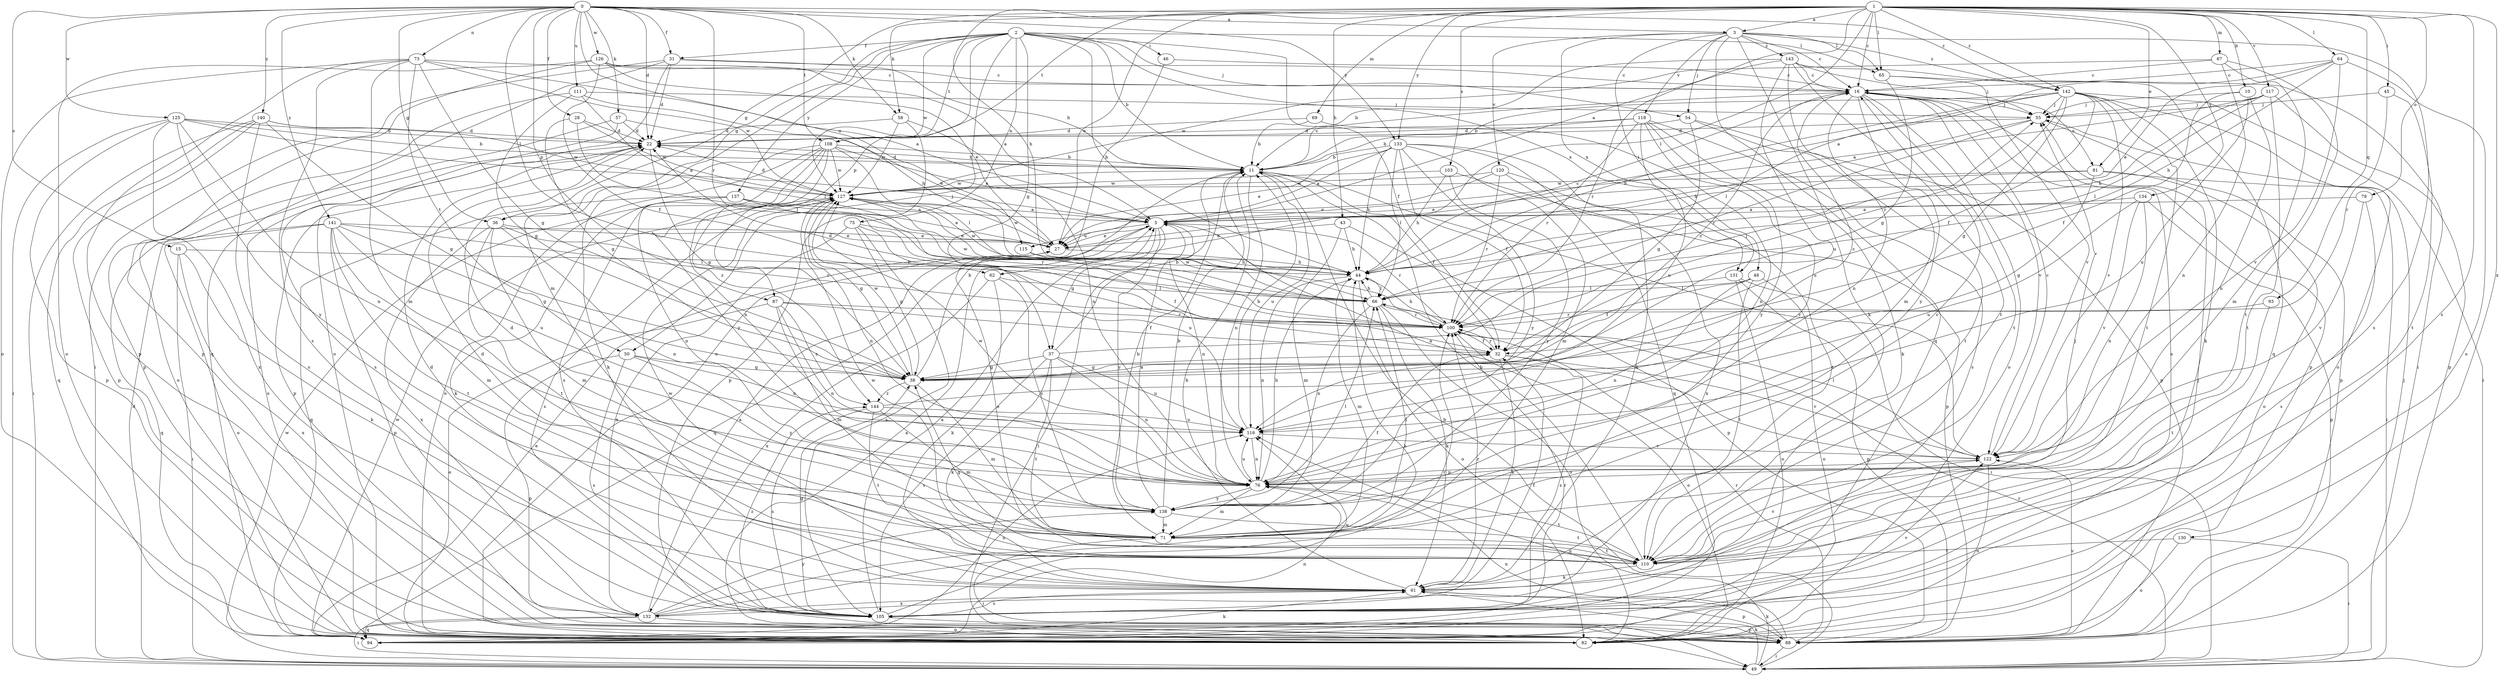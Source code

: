 strict digraph  {
0;
1;
2;
3;
5;
10;
11;
15;
16;
22;
27;
28;
31;
32;
36;
37;
38;
43;
44;
45;
46;
48;
49;
50;
54;
55;
57;
58;
61;
62;
64;
65;
66;
67;
69;
71;
73;
75;
76;
79;
81;
82;
87;
88;
93;
94;
100;
103;
105;
108;
110;
111;
115;
116;
117;
118;
120;
122;
125;
126;
127;
130;
131;
132;
133;
134;
137;
138;
140;
141;
142;
143;
144;
0 -> 3  [label=a];
0 -> 15  [label=c];
0 -> 22  [label=d];
0 -> 28  [label=f];
0 -> 31  [label=f];
0 -> 36  [label=g];
0 -> 57  [label=k];
0 -> 58  [label=k];
0 -> 62  [label=l];
0 -> 73  [label=n];
0 -> 87  [label=p];
0 -> 100  [label=r];
0 -> 108  [label=t];
0 -> 111  [label=u];
0 -> 115  [label=u];
0 -> 125  [label=w];
0 -> 126  [label=w];
0 -> 133  [label=y];
0 -> 140  [label=z];
0 -> 141  [label=z];
0 -> 142  [label=z];
1 -> 3  [label=a];
1 -> 5  [label=a];
1 -> 10  [label=b];
1 -> 16  [label=c];
1 -> 27  [label=e];
1 -> 36  [label=g];
1 -> 43  [label=h];
1 -> 44  [label=h];
1 -> 45  [label=i];
1 -> 58  [label=k];
1 -> 62  [label=l];
1 -> 64  [label=l];
1 -> 65  [label=l];
1 -> 67  [label=m];
1 -> 69  [label=m];
1 -> 79  [label=o];
1 -> 81  [label=o];
1 -> 93  [label=q];
1 -> 103  [label=s];
1 -> 105  [label=s];
1 -> 108  [label=t];
1 -> 117  [label=v];
1 -> 130  [label=x];
1 -> 133  [label=y];
1 -> 134  [label=y];
1 -> 142  [label=z];
2 -> 11  [label=b];
2 -> 31  [label=f];
2 -> 32  [label=f];
2 -> 36  [label=g];
2 -> 37  [label=g];
2 -> 44  [label=h];
2 -> 46  [label=i];
2 -> 50  [label=j];
2 -> 54  [label=j];
2 -> 65  [label=l];
2 -> 71  [label=m];
2 -> 75  [label=n];
2 -> 87  [label=p];
2 -> 108  [label=t];
2 -> 127  [label=w];
2 -> 131  [label=x];
2 -> 137  [label=y];
3 -> 16  [label=c];
3 -> 48  [label=i];
3 -> 54  [label=j];
3 -> 61  [label=k];
3 -> 65  [label=l];
3 -> 94  [label=q];
3 -> 105  [label=s];
3 -> 118  [label=v];
3 -> 120  [label=v];
3 -> 131  [label=x];
3 -> 142  [label=z];
3 -> 143  [label=z];
5 -> 27  [label=e];
5 -> 37  [label=g];
5 -> 49  [label=i];
5 -> 76  [label=n];
5 -> 94  [label=q];
5 -> 100  [label=r];
5 -> 115  [label=u];
5 -> 138  [label=y];
10 -> 32  [label=f];
10 -> 55  [label=j];
10 -> 76  [label=n];
10 -> 116  [label=u];
11 -> 16  [label=c];
11 -> 22  [label=d];
11 -> 32  [label=f];
11 -> 76  [label=n];
11 -> 116  [label=u];
11 -> 122  [label=v];
11 -> 127  [label=w];
15 -> 44  [label=h];
15 -> 49  [label=i];
15 -> 61  [label=k];
15 -> 132  [label=x];
16 -> 55  [label=j];
16 -> 76  [label=n];
16 -> 81  [label=o];
16 -> 82  [label=o];
16 -> 88  [label=p];
16 -> 105  [label=s];
16 -> 110  [label=t];
16 -> 122  [label=v];
16 -> 138  [label=y];
22 -> 11  [label=b];
22 -> 38  [label=g];
22 -> 82  [label=o];
22 -> 88  [label=p];
27 -> 44  [label=h];
27 -> 127  [label=w];
28 -> 22  [label=d];
28 -> 38  [label=g];
28 -> 66  [label=l];
28 -> 127  [label=w];
31 -> 11  [label=b];
31 -> 16  [label=c];
31 -> 22  [label=d];
31 -> 49  [label=i];
31 -> 82  [label=o];
31 -> 94  [label=q];
32 -> 38  [label=g];
32 -> 61  [label=k];
32 -> 100  [label=r];
32 -> 105  [label=s];
32 -> 122  [label=v];
36 -> 27  [label=e];
36 -> 66  [label=l];
36 -> 71  [label=m];
36 -> 76  [label=n];
36 -> 110  [label=t];
36 -> 132  [label=x];
37 -> 11  [label=b];
37 -> 38  [label=g];
37 -> 55  [label=j];
37 -> 61  [label=k];
37 -> 76  [label=n];
37 -> 105  [label=s];
37 -> 110  [label=t];
37 -> 116  [label=u];
38 -> 11  [label=b];
38 -> 16  [label=c];
38 -> 71  [label=m];
38 -> 127  [label=w];
38 -> 144  [label=z];
43 -> 27  [label=e];
43 -> 44  [label=h];
43 -> 71  [label=m];
43 -> 88  [label=p];
44 -> 16  [label=c];
44 -> 66  [label=l];
44 -> 71  [label=m];
44 -> 76  [label=n];
44 -> 82  [label=o];
44 -> 127  [label=w];
45 -> 55  [label=j];
45 -> 100  [label=r];
45 -> 110  [label=t];
46 -> 16  [label=c];
46 -> 82  [label=o];
48 -> 32  [label=f];
48 -> 66  [label=l];
48 -> 76  [label=n];
48 -> 82  [label=o];
48 -> 110  [label=t];
49 -> 11  [label=b];
49 -> 22  [label=d];
49 -> 61  [label=k];
49 -> 100  [label=r];
49 -> 116  [label=u];
49 -> 127  [label=w];
50 -> 38  [label=g];
50 -> 88  [label=p];
50 -> 105  [label=s];
50 -> 116  [label=u];
50 -> 138  [label=y];
54 -> 22  [label=d];
54 -> 38  [label=g];
54 -> 88  [label=p];
54 -> 110  [label=t];
55 -> 22  [label=d];
55 -> 44  [label=h];
55 -> 88  [label=p];
55 -> 100  [label=r];
57 -> 22  [label=d];
57 -> 27  [label=e];
57 -> 82  [label=o];
57 -> 105  [label=s];
58 -> 22  [label=d];
58 -> 76  [label=n];
58 -> 88  [label=p];
58 -> 127  [label=w];
61 -> 11  [label=b];
61 -> 22  [label=d];
61 -> 88  [label=p];
61 -> 100  [label=r];
61 -> 105  [label=s];
61 -> 127  [label=w];
61 -> 132  [label=x];
62 -> 61  [label=k];
62 -> 66  [label=l];
62 -> 132  [label=x];
62 -> 138  [label=y];
64 -> 5  [label=a];
64 -> 16  [label=c];
64 -> 27  [label=e];
64 -> 44  [label=h];
64 -> 82  [label=o];
64 -> 122  [label=v];
65 -> 38  [label=g];
65 -> 94  [label=q];
65 -> 122  [label=v];
66 -> 44  [label=h];
66 -> 61  [label=k];
66 -> 76  [label=n];
66 -> 82  [label=o];
66 -> 100  [label=r];
66 -> 127  [label=w];
67 -> 16  [label=c];
67 -> 71  [label=m];
67 -> 76  [label=n];
67 -> 110  [label=t];
67 -> 127  [label=w];
69 -> 11  [label=b];
69 -> 22  [label=d];
69 -> 116  [label=u];
71 -> 11  [label=b];
71 -> 16  [label=c];
71 -> 49  [label=i];
71 -> 66  [label=l];
71 -> 110  [label=t];
73 -> 5  [label=a];
73 -> 16  [label=c];
73 -> 38  [label=g];
73 -> 71  [label=m];
73 -> 82  [label=o];
73 -> 88  [label=p];
73 -> 105  [label=s];
73 -> 127  [label=w];
73 -> 50  [label=t];
75 -> 27  [label=e];
75 -> 38  [label=g];
75 -> 105  [label=s];
75 -> 116  [label=u];
75 -> 132  [label=x];
76 -> 44  [label=h];
76 -> 71  [label=m];
76 -> 110  [label=t];
76 -> 116  [label=u];
76 -> 127  [label=w];
76 -> 138  [label=y];
79 -> 5  [label=a];
79 -> 105  [label=s];
79 -> 122  [label=v];
81 -> 27  [label=e];
81 -> 38  [label=g];
81 -> 49  [label=i];
81 -> 82  [label=o];
81 -> 127  [label=w];
82 -> 5  [label=a];
87 -> 32  [label=f];
87 -> 71  [label=m];
87 -> 76  [label=n];
87 -> 82  [label=o];
87 -> 100  [label=r];
87 -> 144  [label=z];
88 -> 49  [label=i];
88 -> 55  [label=j];
88 -> 61  [label=k];
88 -> 76  [label=n];
88 -> 100  [label=r];
88 -> 122  [label=v];
93 -> 100  [label=r];
93 -> 110  [label=t];
94 -> 27  [label=e];
94 -> 55  [label=j];
94 -> 61  [label=k];
94 -> 76  [label=n];
94 -> 100  [label=r];
94 -> 116  [label=u];
94 -> 127  [label=w];
100 -> 22  [label=d];
100 -> 32  [label=f];
100 -> 44  [label=h];
100 -> 82  [label=o];
100 -> 127  [label=w];
103 -> 44  [label=h];
103 -> 88  [label=p];
103 -> 127  [label=w];
103 -> 138  [label=y];
105 -> 5  [label=a];
105 -> 32  [label=f];
105 -> 38  [label=g];
105 -> 88  [label=p];
105 -> 116  [label=u];
105 -> 122  [label=v];
105 -> 144  [label=z];
108 -> 5  [label=a];
108 -> 11  [label=b];
108 -> 61  [label=k];
108 -> 66  [label=l];
108 -> 76  [label=n];
108 -> 82  [label=o];
108 -> 105  [label=s];
108 -> 127  [label=w];
108 -> 138  [label=y];
108 -> 144  [label=z];
110 -> 11  [label=b];
110 -> 22  [label=d];
110 -> 27  [label=e];
110 -> 38  [label=g];
110 -> 55  [label=j];
110 -> 61  [label=k];
110 -> 122  [label=v];
110 -> 127  [label=w];
111 -> 38  [label=g];
111 -> 44  [label=h];
111 -> 55  [label=j];
111 -> 66  [label=l];
111 -> 88  [label=p];
115 -> 32  [label=f];
115 -> 44  [label=h];
116 -> 11  [label=b];
116 -> 76  [label=n];
116 -> 122  [label=v];
117 -> 5  [label=a];
117 -> 44  [label=h];
117 -> 55  [label=j];
117 -> 66  [label=l];
117 -> 88  [label=p];
117 -> 110  [label=t];
118 -> 11  [label=b];
118 -> 22  [label=d];
118 -> 61  [label=k];
118 -> 76  [label=n];
118 -> 100  [label=r];
118 -> 105  [label=s];
118 -> 116  [label=u];
118 -> 138  [label=y];
120 -> 27  [label=e];
120 -> 100  [label=r];
120 -> 110  [label=t];
120 -> 127  [label=w];
120 -> 132  [label=x];
122 -> 5  [label=a];
122 -> 16  [label=c];
122 -> 66  [label=l];
122 -> 76  [label=n];
122 -> 82  [label=o];
125 -> 5  [label=a];
125 -> 11  [label=b];
125 -> 22  [label=d];
125 -> 49  [label=i];
125 -> 76  [label=n];
125 -> 88  [label=p];
125 -> 132  [label=x];
125 -> 138  [label=y];
126 -> 5  [label=a];
126 -> 16  [label=c];
126 -> 27  [label=e];
126 -> 32  [label=f];
126 -> 82  [label=o];
126 -> 88  [label=p];
127 -> 5  [label=a];
127 -> 22  [label=d];
127 -> 38  [label=g];
127 -> 76  [label=n];
127 -> 105  [label=s];
130 -> 49  [label=i];
130 -> 82  [label=o];
130 -> 110  [label=t];
131 -> 49  [label=i];
131 -> 66  [label=l];
131 -> 82  [label=o];
131 -> 88  [label=p];
132 -> 5  [label=a];
132 -> 44  [label=h];
132 -> 49  [label=i];
132 -> 82  [label=o];
132 -> 94  [label=q];
132 -> 100  [label=r];
132 -> 138  [label=y];
133 -> 5  [label=a];
133 -> 11  [label=b];
133 -> 27  [label=e];
133 -> 32  [label=f];
133 -> 44  [label=h];
133 -> 61  [label=k];
133 -> 66  [label=l];
133 -> 71  [label=m];
133 -> 94  [label=q];
133 -> 138  [label=y];
134 -> 5  [label=a];
134 -> 76  [label=n];
134 -> 88  [label=p];
134 -> 116  [label=u];
134 -> 122  [label=v];
137 -> 5  [label=a];
137 -> 27  [label=e];
137 -> 61  [label=k];
137 -> 76  [label=n];
137 -> 94  [label=q];
137 -> 100  [label=r];
138 -> 5  [label=a];
138 -> 11  [label=b];
138 -> 22  [label=d];
138 -> 32  [label=f];
138 -> 66  [label=l];
138 -> 71  [label=m];
138 -> 110  [label=t];
140 -> 22  [label=d];
140 -> 38  [label=g];
140 -> 49  [label=i];
140 -> 88  [label=p];
140 -> 94  [label=q];
140 -> 105  [label=s];
140 -> 127  [label=w];
141 -> 27  [label=e];
141 -> 38  [label=g];
141 -> 71  [label=m];
141 -> 82  [label=o];
141 -> 88  [label=p];
141 -> 94  [label=q];
141 -> 100  [label=r];
141 -> 110  [label=t];
141 -> 116  [label=u];
142 -> 11  [label=b];
142 -> 32  [label=f];
142 -> 38  [label=g];
142 -> 44  [label=h];
142 -> 49  [label=i];
142 -> 55  [label=j];
142 -> 61  [label=k];
142 -> 66  [label=l];
142 -> 82  [label=o];
142 -> 100  [label=r];
142 -> 110  [label=t];
142 -> 122  [label=v];
143 -> 11  [label=b];
143 -> 16  [label=c];
143 -> 49  [label=i];
143 -> 55  [label=j];
143 -> 71  [label=m];
143 -> 100  [label=r];
143 -> 110  [label=t];
143 -> 116  [label=u];
144 -> 16  [label=c];
144 -> 71  [label=m];
144 -> 105  [label=s];
144 -> 110  [label=t];
144 -> 116  [label=u];
}
